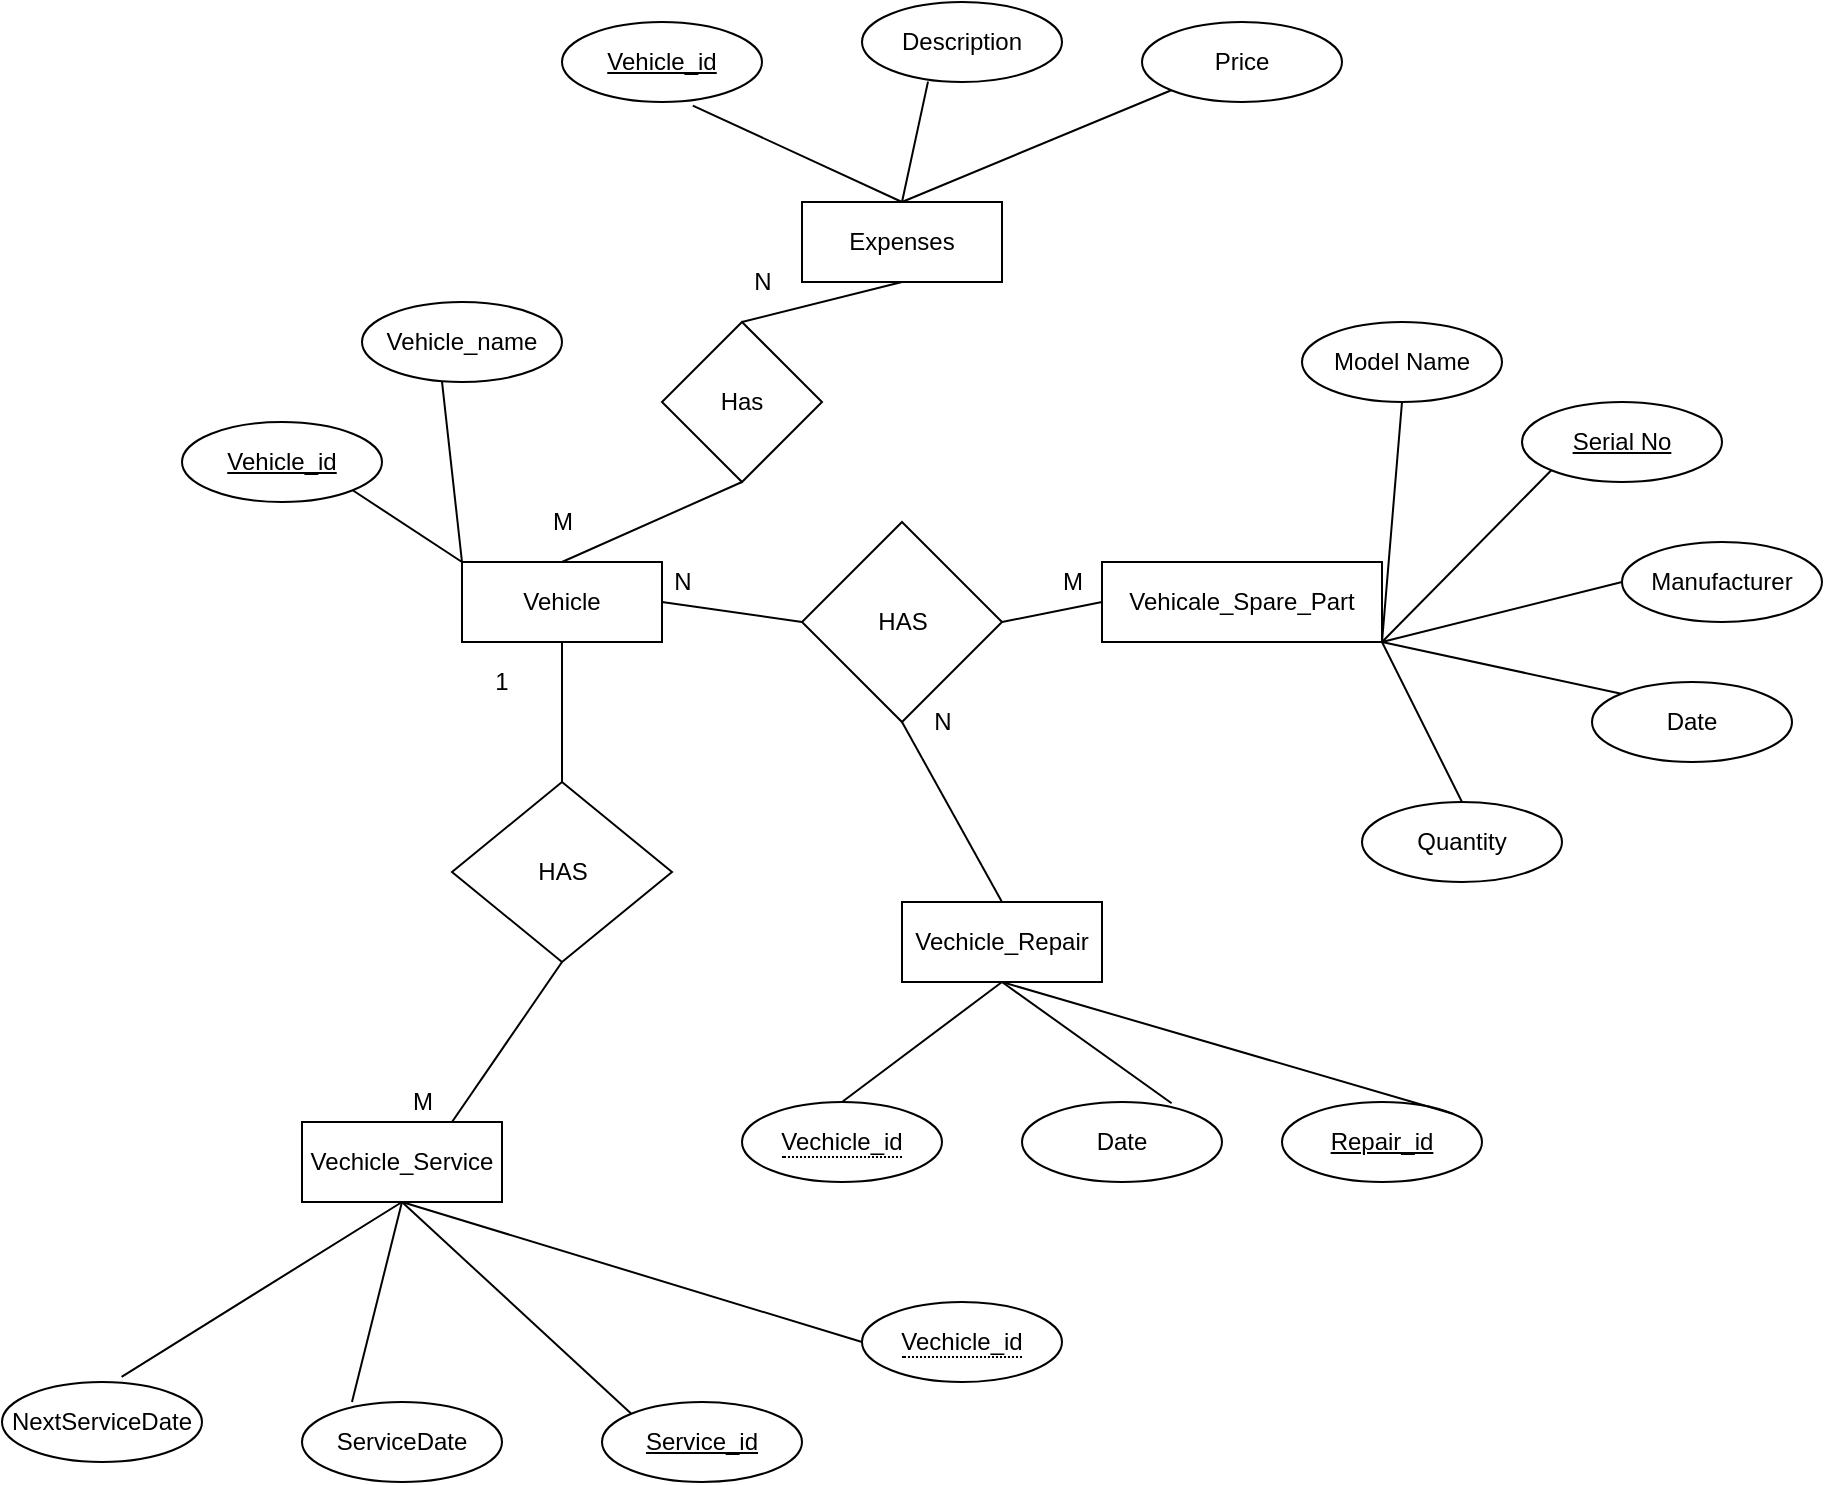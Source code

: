 <mxfile version="14.9.7" type="device"><diagram id="R2lEEEUBdFMjLlhIrx00" name="Page-1"><mxGraphModel dx="2580" dy="2065" grid="1" gridSize="10" guides="1" tooltips="1" connect="1" arrows="1" fold="1" page="1" pageScale="1" pageWidth="850" pageHeight="1100" math="0" shadow="0" extFonts="Permanent Marker^https://fonts.googleapis.com/css?family=Permanent+Marker"><root><mxCell id="0"/><mxCell id="1" parent="0"/><mxCell id="4OfiY1rNgrVeHU3U31FW-1" value="Model Name" style="ellipse;whiteSpace=wrap;html=1;align=center;" parent="1" vertex="1"><mxGeometry x="180" y="40" width="100" height="40" as="geometry"/></mxCell><mxCell id="4OfiY1rNgrVeHU3U31FW-2" value="Vehicale_Spare_Part" style="whiteSpace=wrap;html=1;align=center;" parent="1" vertex="1"><mxGeometry x="80" y="160" width="140" height="40" as="geometry"/></mxCell><mxCell id="4OfiY1rNgrVeHU3U31FW-3" value="Serial No" style="ellipse;whiteSpace=wrap;html=1;align=center;fontStyle=4;" parent="1" vertex="1"><mxGeometry x="290" y="80" width="100" height="40" as="geometry"/></mxCell><mxCell id="4OfiY1rNgrVeHU3U31FW-4" value="Manufacturer" style="ellipse;whiteSpace=wrap;html=1;align=center;" parent="1" vertex="1"><mxGeometry x="340" y="150" width="100" height="40" as="geometry"/></mxCell><mxCell id="4OfiY1rNgrVeHU3U31FW-5" value="Date&lt;br&gt;" style="ellipse;whiteSpace=wrap;html=1;align=center;" parent="1" vertex="1"><mxGeometry x="325" y="220" width="100" height="40" as="geometry"/></mxCell><mxCell id="4OfiY1rNgrVeHU3U31FW-6" value="Quantity" style="ellipse;whiteSpace=wrap;html=1;align=center;" parent="1" vertex="1"><mxGeometry x="210" y="280" width="100" height="40" as="geometry"/></mxCell><mxCell id="4OfiY1rNgrVeHU3U31FW-10" value="" style="endArrow=none;html=1;entryX=0.5;entryY=1;entryDx=0;entryDy=0;exitX=1;exitY=1;exitDx=0;exitDy=0;" parent="1" source="4OfiY1rNgrVeHU3U31FW-2" target="4OfiY1rNgrVeHU3U31FW-1" edge="1"><mxGeometry width="50" height="50" relative="1" as="geometry"><mxPoint x="230" y="230" as="sourcePoint"/><mxPoint x="280" y="180" as="targetPoint"/></mxGeometry></mxCell><mxCell id="4OfiY1rNgrVeHU3U31FW-11" value="" style="endArrow=none;html=1;entryX=0;entryY=1;entryDx=0;entryDy=0;exitX=1;exitY=1;exitDx=0;exitDy=0;" parent="1" source="4OfiY1rNgrVeHU3U31FW-2" target="4OfiY1rNgrVeHU3U31FW-3" edge="1"><mxGeometry width="50" height="50" relative="1" as="geometry"><mxPoint x="222.6" y="169" as="sourcePoint"/><mxPoint x="240" y="90" as="targetPoint"/></mxGeometry></mxCell><mxCell id="4OfiY1rNgrVeHU3U31FW-12" value="" style="endArrow=none;html=1;entryX=0;entryY=0.5;entryDx=0;entryDy=0;" parent="1" target="4OfiY1rNgrVeHU3U31FW-4" edge="1"><mxGeometry width="50" height="50" relative="1" as="geometry"><mxPoint x="220" y="200" as="sourcePoint"/><mxPoint x="250" y="100" as="targetPoint"/></mxGeometry></mxCell><mxCell id="4OfiY1rNgrVeHU3U31FW-13" value="" style="endArrow=none;html=1;entryX=0;entryY=0;entryDx=0;entryDy=0;exitX=1;exitY=1;exitDx=0;exitDy=0;" parent="1" source="4OfiY1rNgrVeHU3U31FW-2" target="4OfiY1rNgrVeHU3U31FW-5" edge="1"><mxGeometry width="50" height="50" relative="1" as="geometry"><mxPoint x="242.6" y="189" as="sourcePoint"/><mxPoint x="260" y="110" as="targetPoint"/></mxGeometry></mxCell><mxCell id="4OfiY1rNgrVeHU3U31FW-14" value="" style="endArrow=none;html=1;entryX=0.5;entryY=0;entryDx=0;entryDy=0;exitX=1;exitY=1;exitDx=0;exitDy=0;" parent="1" source="4OfiY1rNgrVeHU3U31FW-2" target="4OfiY1rNgrVeHU3U31FW-6" edge="1"><mxGeometry width="50" height="50" relative="1" as="geometry"><mxPoint x="252.6" y="199" as="sourcePoint"/><mxPoint x="270" y="120" as="targetPoint"/></mxGeometry></mxCell><mxCell id="4OfiY1rNgrVeHU3U31FW-15" value="Vehicle" style="whiteSpace=wrap;html=1;align=center;" parent="1" vertex="1"><mxGeometry x="-240" y="160" width="100" height="40" as="geometry"/></mxCell><mxCell id="4OfiY1rNgrVeHU3U31FW-16" value="Vehicle_name" style="ellipse;whiteSpace=wrap;html=1;align=center;" parent="1" vertex="1"><mxGeometry x="-290" y="30" width="100" height="40" as="geometry"/></mxCell><mxCell id="4OfiY1rNgrVeHU3U31FW-17" value="&lt;u&gt;Vehicle_id&lt;/u&gt;" style="ellipse;whiteSpace=wrap;html=1;align=center;" parent="1" vertex="1"><mxGeometry x="-380" y="90" width="100" height="40" as="geometry"/></mxCell><mxCell id="4OfiY1rNgrVeHU3U31FW-18" value="" style="endArrow=none;html=1;entryX=1;entryY=1;entryDx=0;entryDy=0;exitX=0;exitY=0;exitDx=0;exitDy=0;" parent="1" source="4OfiY1rNgrVeHU3U31FW-15" target="4OfiY1rNgrVeHU3U31FW-17" edge="1"><mxGeometry width="50" height="50" relative="1" as="geometry"><mxPoint x="-320" y="300" as="sourcePoint"/><mxPoint x="-270" y="250" as="targetPoint"/></mxGeometry></mxCell><mxCell id="4OfiY1rNgrVeHU3U31FW-19" value="" style="endArrow=none;html=1;entryX=0.4;entryY=0.995;entryDx=0;entryDy=0;exitX=0;exitY=0;exitDx=0;exitDy=0;entryPerimeter=0;" parent="1" source="4OfiY1rNgrVeHU3U31FW-15" target="4OfiY1rNgrVeHU3U31FW-16" edge="1"><mxGeometry width="50" height="50" relative="1" as="geometry"><mxPoint x="-130" y="170" as="sourcePoint"/><mxPoint x="-194.645" y="164.142" as="targetPoint"/></mxGeometry></mxCell><mxCell id="4OfiY1rNgrVeHU3U31FW-21" value="HAS" style="shape=rhombus;html=1;dashed=0;whitespace=wrap;perimeter=rhombusPerimeter;" parent="1" vertex="1"><mxGeometry x="-70" y="140" width="100" height="100" as="geometry"/></mxCell><mxCell id="4OfiY1rNgrVeHU3U31FW-22" value="" style="endArrow=none;html=1;entryX=0;entryY=0.5;entryDx=0;entryDy=0;exitX=1;exitY=0.5;exitDx=0;exitDy=0;" parent="1" source="4OfiY1rNgrVeHU3U31FW-21" target="4OfiY1rNgrVeHU3U31FW-2" edge="1"><mxGeometry width="50" height="50" relative="1" as="geometry"><mxPoint x="-40" y="320" as="sourcePoint"/><mxPoint x="10" y="270" as="targetPoint"/></mxGeometry></mxCell><mxCell id="4OfiY1rNgrVeHU3U31FW-23" value="" style="endArrow=none;html=1;entryX=0;entryY=0.5;entryDx=0;entryDy=0;exitX=1;exitY=0.5;exitDx=0;exitDy=0;" parent="1" source="4OfiY1rNgrVeHU3U31FW-15" target="4OfiY1rNgrVeHU3U31FW-21" edge="1"><mxGeometry width="50" height="50" relative="1" as="geometry"><mxPoint x="20" y="200" as="sourcePoint"/><mxPoint x="90" y="190" as="targetPoint"/></mxGeometry></mxCell><mxCell id="4OfiY1rNgrVeHU3U31FW-24" value="N" style="text;html=1;align=center;verticalAlign=middle;resizable=0;points=[];autosize=1;strokeColor=none;" parent="1" vertex="1"><mxGeometry x="-140" y="160" width="20" height="20" as="geometry"/></mxCell><mxCell id="4OfiY1rNgrVeHU3U31FW-25" value="M" style="text;html=1;align=center;verticalAlign=middle;resizable=0;points=[];autosize=1;strokeColor=none;" parent="1" vertex="1"><mxGeometry x="50" y="160" width="30" height="20" as="geometry"/></mxCell><mxCell id="4OfiY1rNgrVeHU3U31FW-26" value="Vechicle_Repair" style="whiteSpace=wrap;html=1;align=center;" parent="1" vertex="1"><mxGeometry x="-20" y="330" width="100" height="40" as="geometry"/></mxCell><mxCell id="4OfiY1rNgrVeHU3U31FW-28" value="&lt;span style=&quot;border-bottom: 1px dotted&quot;&gt;Vechicle_id&lt;br&gt;&lt;/span&gt;" style="ellipse;whiteSpace=wrap;html=1;align=center;" parent="1" vertex="1"><mxGeometry x="-100" y="430" width="100" height="40" as="geometry"/></mxCell><mxCell id="4OfiY1rNgrVeHU3U31FW-29" value="Repair_id" style="ellipse;whiteSpace=wrap;html=1;align=center;fontStyle=4;" parent="1" vertex="1"><mxGeometry x="170" y="430" width="100" height="40" as="geometry"/></mxCell><mxCell id="4OfiY1rNgrVeHU3U31FW-30" value="Date" style="ellipse;whiteSpace=wrap;html=1;align=center;" parent="1" vertex="1"><mxGeometry x="40" y="430" width="100" height="40" as="geometry"/></mxCell><mxCell id="4OfiY1rNgrVeHU3U31FW-32" value="" style="endArrow=none;html=1;entryX=0.5;entryY=0;entryDx=0;entryDy=0;exitX=0.5;exitY=1;exitDx=0;exitDy=0;" parent="1" source="4OfiY1rNgrVeHU3U31FW-26" target="4OfiY1rNgrVeHU3U31FW-28" edge="1"><mxGeometry width="50" height="50" relative="1" as="geometry"><mxPoint x="-230" y="170" as="sourcePoint"/><mxPoint x="-284.645" y="134.142" as="targetPoint"/></mxGeometry></mxCell><mxCell id="4OfiY1rNgrVeHU3U31FW-33" value="" style="endArrow=none;html=1;entryX=1;entryY=0;entryDx=0;entryDy=0;exitX=0.5;exitY=1;exitDx=0;exitDy=0;" parent="1" source="4OfiY1rNgrVeHU3U31FW-26" target="4OfiY1rNgrVeHU3U31FW-29" edge="1"><mxGeometry width="50" height="50" relative="1" as="geometry"><mxPoint x="-220" y="180" as="sourcePoint"/><mxPoint x="-274.645" y="144.142" as="targetPoint"/></mxGeometry></mxCell><mxCell id="4OfiY1rNgrVeHU3U31FW-34" value="" style="endArrow=none;html=1;entryX=0.748;entryY=0.015;entryDx=0;entryDy=0;exitX=0.5;exitY=1;exitDx=0;exitDy=0;entryPerimeter=0;" parent="1" source="4OfiY1rNgrVeHU3U31FW-26" target="4OfiY1rNgrVeHU3U31FW-30" edge="1"><mxGeometry width="50" height="50" relative="1" as="geometry"><mxPoint x="-210" y="190" as="sourcePoint"/><mxPoint x="-264.645" y="154.142" as="targetPoint"/></mxGeometry></mxCell><mxCell id="4OfiY1rNgrVeHU3U31FW-35" value="HAS" style="shape=rhombus;html=1;dashed=0;whitespace=wrap;perimeter=rhombusPerimeter;" parent="1" vertex="1"><mxGeometry x="-245" y="270" width="110" height="90" as="geometry"/></mxCell><mxCell id="4OfiY1rNgrVeHU3U31FW-36" value="" style="endArrow=none;html=1;entryX=0.5;entryY=1;entryDx=0;entryDy=0;exitX=0.5;exitY=0;exitDx=0;exitDy=0;" parent="1" source="4OfiY1rNgrVeHU3U31FW-26" target="4OfiY1rNgrVeHU3U31FW-21" edge="1"><mxGeometry width="50" height="50" relative="1" as="geometry"><mxPoint x="-390" y="290" as="sourcePoint"/><mxPoint x="-429.645" y="244.142" as="targetPoint"/></mxGeometry></mxCell><mxCell id="4OfiY1rNgrVeHU3U31FW-37" value="" style="endArrow=none;html=1;entryX=0.5;entryY=1;entryDx=0;entryDy=0;exitX=0.5;exitY=0;exitDx=0;exitDy=0;" parent="1" source="4OfiY1rNgrVeHU3U31FW-35" target="4OfiY1rNgrVeHU3U31FW-15" edge="1"><mxGeometry width="50" height="50" relative="1" as="geometry"><mxPoint x="-290" y="310" as="sourcePoint"/><mxPoint x="-240" y="315" as="targetPoint"/></mxGeometry></mxCell><mxCell id="4OfiY1rNgrVeHU3U31FW-38" value="N" style="text;html=1;align=center;verticalAlign=middle;resizable=0;points=[];autosize=1;strokeColor=none;" parent="1" vertex="1"><mxGeometry x="-10" y="230" width="20" height="20" as="geometry"/></mxCell><mxCell id="4OfiY1rNgrVeHU3U31FW-39" value="M" style="text;html=1;align=center;verticalAlign=middle;resizable=0;points=[];autosize=1;strokeColor=none;" parent="1" vertex="1"><mxGeometry x="-275" y="420" width="30" height="20" as="geometry"/></mxCell><mxCell id="4OfiY1rNgrVeHU3U31FW-40" value="Vechicle_Service" style="whiteSpace=wrap;html=1;align=center;" parent="1" vertex="1"><mxGeometry x="-320" y="440" width="100" height="40" as="geometry"/></mxCell><mxCell id="4OfiY1rNgrVeHU3U31FW-47" value="&lt;span style=&quot;border-bottom: 1px dotted&quot;&gt;Vechicle_id&lt;br&gt;&lt;/span&gt;" style="ellipse;whiteSpace=wrap;html=1;align=center;" parent="1" vertex="1"><mxGeometry x="-40" y="530" width="100" height="40" as="geometry"/></mxCell><mxCell id="4OfiY1rNgrVeHU3U31FW-48" value="Service_id" style="ellipse;whiteSpace=wrap;html=1;align=center;fontStyle=4;" parent="1" vertex="1"><mxGeometry x="-170" y="580" width="100" height="40" as="geometry"/></mxCell><mxCell id="4OfiY1rNgrVeHU3U31FW-49" value="ServiceDate" style="ellipse;whiteSpace=wrap;html=1;align=center;" parent="1" vertex="1"><mxGeometry x="-320" y="580" width="100" height="40" as="geometry"/></mxCell><mxCell id="4OfiY1rNgrVeHU3U31FW-51" value="NextServiceDate" style="ellipse;whiteSpace=wrap;html=1;align=center;" parent="1" vertex="1"><mxGeometry x="-470" y="570" width="100" height="40" as="geometry"/></mxCell><mxCell id="4OfiY1rNgrVeHU3U31FW-52" value="" style="endArrow=none;html=1;entryX=0;entryY=0.5;entryDx=0;entryDy=0;exitX=0.5;exitY=1;exitDx=0;exitDy=0;" parent="1" source="4OfiY1rNgrVeHU3U31FW-40" target="4OfiY1rNgrVeHU3U31FW-47" edge="1"><mxGeometry width="50" height="50" relative="1" as="geometry"><mxPoint x="230" y="210" as="sourcePoint"/><mxPoint x="270" y="290" as="targetPoint"/></mxGeometry></mxCell><mxCell id="4OfiY1rNgrVeHU3U31FW-53" value="" style="endArrow=none;html=1;entryX=0;entryY=0;entryDx=0;entryDy=0;exitX=0.5;exitY=1;exitDx=0;exitDy=0;" parent="1" source="4OfiY1rNgrVeHU3U31FW-40" target="4OfiY1rNgrVeHU3U31FW-48" edge="1"><mxGeometry width="50" height="50" relative="1" as="geometry"><mxPoint x="240" y="220" as="sourcePoint"/><mxPoint x="280" y="300" as="targetPoint"/></mxGeometry></mxCell><mxCell id="4OfiY1rNgrVeHU3U31FW-54" value="" style="endArrow=none;html=1;entryX=0.25;entryY=0;entryDx=0;entryDy=0;exitX=0.5;exitY=1;exitDx=0;exitDy=0;entryPerimeter=0;" parent="1" source="4OfiY1rNgrVeHU3U31FW-40" target="4OfiY1rNgrVeHU3U31FW-49" edge="1"><mxGeometry width="50" height="50" relative="1" as="geometry"><mxPoint x="250" y="230" as="sourcePoint"/><mxPoint x="290" y="310" as="targetPoint"/></mxGeometry></mxCell><mxCell id="4OfiY1rNgrVeHU3U31FW-55" value="" style="endArrow=none;html=1;entryX=0.598;entryY=-0.065;entryDx=0;entryDy=0;exitX=0.5;exitY=1;exitDx=0;exitDy=0;entryPerimeter=0;" parent="1" source="4OfiY1rNgrVeHU3U31FW-40" target="4OfiY1rNgrVeHU3U31FW-51" edge="1"><mxGeometry width="50" height="50" relative="1" as="geometry"><mxPoint x="260" y="240" as="sourcePoint"/><mxPoint x="300" y="320" as="targetPoint"/></mxGeometry></mxCell><mxCell id="4OfiY1rNgrVeHU3U31FW-60" value="" style="endArrow=none;html=1;entryX=0.75;entryY=0;entryDx=0;entryDy=0;exitX=0.5;exitY=1;exitDx=0;exitDy=0;" parent="1" source="4OfiY1rNgrVeHU3U31FW-35" target="4OfiY1rNgrVeHU3U31FW-40" edge="1"><mxGeometry width="50" height="50" relative="1" as="geometry"><mxPoint x="-40" y="330" as="sourcePoint"/><mxPoint x="-70" y="210" as="targetPoint"/></mxGeometry></mxCell><mxCell id="4OfiY1rNgrVeHU3U31FW-63" value="M" style="text;html=1;align=center;verticalAlign=middle;resizable=0;points=[];autosize=1;strokeColor=none;" parent="1" vertex="1"><mxGeometry x="-205" y="130" width="30" height="20" as="geometry"/></mxCell><mxCell id="4OfiY1rNgrVeHU3U31FW-64" value="Expenses" style="whiteSpace=wrap;html=1;align=center;" parent="1" vertex="1"><mxGeometry x="-70" y="-20" width="100" height="40" as="geometry"/></mxCell><mxCell id="4OfiY1rNgrVeHU3U31FW-65" value="&lt;u&gt;Vehicle_id&lt;/u&gt;" style="ellipse;whiteSpace=wrap;html=1;align=center;" parent="1" vertex="1"><mxGeometry x="-190" y="-110" width="100" height="40" as="geometry"/></mxCell><mxCell id="4OfiY1rNgrVeHU3U31FW-66" value="Description" style="ellipse;whiteSpace=wrap;html=1;align=center;" parent="1" vertex="1"><mxGeometry x="-40" y="-120" width="100" height="40" as="geometry"/></mxCell><mxCell id="4OfiY1rNgrVeHU3U31FW-67" value="Price" style="ellipse;whiteSpace=wrap;html=1;align=center;" parent="1" vertex="1"><mxGeometry x="100" y="-110" width="100" height="40" as="geometry"/></mxCell><mxCell id="4OfiY1rNgrVeHU3U31FW-68" value="" style="endArrow=none;html=1;entryX=0.654;entryY=1.045;entryDx=0;entryDy=0;exitX=0.5;exitY=0;exitDx=0;exitDy=0;entryPerimeter=0;" parent="1" source="4OfiY1rNgrVeHU3U31FW-64" target="4OfiY1rNgrVeHU3U31FW-65" edge="1"><mxGeometry width="50" height="50" relative="1" as="geometry"><mxPoint x="-230" y="170" as="sourcePoint"/><mxPoint x="-240" y="79.8" as="targetPoint"/></mxGeometry></mxCell><mxCell id="4OfiY1rNgrVeHU3U31FW-69" value="" style="endArrow=none;html=1;exitX=0.5;exitY=0;exitDx=0;exitDy=0;entryX=0.33;entryY=0.995;entryDx=0;entryDy=0;entryPerimeter=0;" parent="1" source="4OfiY1rNgrVeHU3U31FW-64" target="4OfiY1rNgrVeHU3U31FW-66" edge="1"><mxGeometry width="50" height="50" relative="1" as="geometry"><mxPoint x="-10" y="-10" as="sourcePoint"/><mxPoint y="-70" as="targetPoint"/></mxGeometry></mxCell><mxCell id="4OfiY1rNgrVeHU3U31FW-70" value="" style="endArrow=none;html=1;entryX=0;entryY=1;entryDx=0;entryDy=0;exitX=0.5;exitY=0;exitDx=0;exitDy=0;" parent="1" source="4OfiY1rNgrVeHU3U31FW-64" target="4OfiY1rNgrVeHU3U31FW-67" edge="1"><mxGeometry width="50" height="50" relative="1" as="geometry"><mxPoint as="sourcePoint"/><mxPoint x="-104.6" y="-48.2" as="targetPoint"/></mxGeometry></mxCell><mxCell id="F-RZHTnRfYOFcRpusZCj-2" value="" style="rhombus;whiteSpace=wrap;html=1;" vertex="1" parent="1"><mxGeometry x="-140" y="40" width="80" height="80" as="geometry"/></mxCell><mxCell id="F-RZHTnRfYOFcRpusZCj-3" value="" style="endArrow=none;html=1;entryX=0.5;entryY=1;entryDx=0;entryDy=0;exitX=0.5;exitY=0;exitDx=0;exitDy=0;" edge="1" parent="1" source="4OfiY1rNgrVeHU3U31FW-15" target="F-RZHTnRfYOFcRpusZCj-2"><mxGeometry width="50" height="50" relative="1" as="geometry"><mxPoint x="50" y="360" as="sourcePoint"/><mxPoint x="100" y="310" as="targetPoint"/></mxGeometry></mxCell><mxCell id="F-RZHTnRfYOFcRpusZCj-4" value="" style="endArrow=none;html=1;exitX=0.5;exitY=0;exitDx=0;exitDy=0;entryX=0.5;entryY=1;entryDx=0;entryDy=0;" edge="1" parent="1" source="F-RZHTnRfYOFcRpusZCj-2" target="4OfiY1rNgrVeHU3U31FW-64"><mxGeometry width="50" height="50" relative="1" as="geometry"><mxPoint x="40" y="130" as="sourcePoint"/><mxPoint x="90" y="80" as="targetPoint"/></mxGeometry></mxCell><mxCell id="F-RZHTnRfYOFcRpusZCj-5" value="Has" style="text;html=1;strokeColor=none;fillColor=none;align=center;verticalAlign=middle;whiteSpace=wrap;rounded=0;" vertex="1" parent="1"><mxGeometry x="-120" y="70" width="40" height="20" as="geometry"/></mxCell><mxCell id="F-RZHTnRfYOFcRpusZCj-6" value="N" style="text;html=1;align=center;verticalAlign=middle;resizable=0;points=[];autosize=1;strokeColor=none;" vertex="1" parent="1"><mxGeometry x="-100" y="10" width="20" height="20" as="geometry"/></mxCell><mxCell id="F-RZHTnRfYOFcRpusZCj-8" value="1" style="text;html=1;strokeColor=none;fillColor=none;align=center;verticalAlign=middle;whiteSpace=wrap;rounded=0;" vertex="1" parent="1"><mxGeometry x="-240" y="210" width="40" height="20" as="geometry"/></mxCell></root></mxGraphModel></diagram></mxfile>